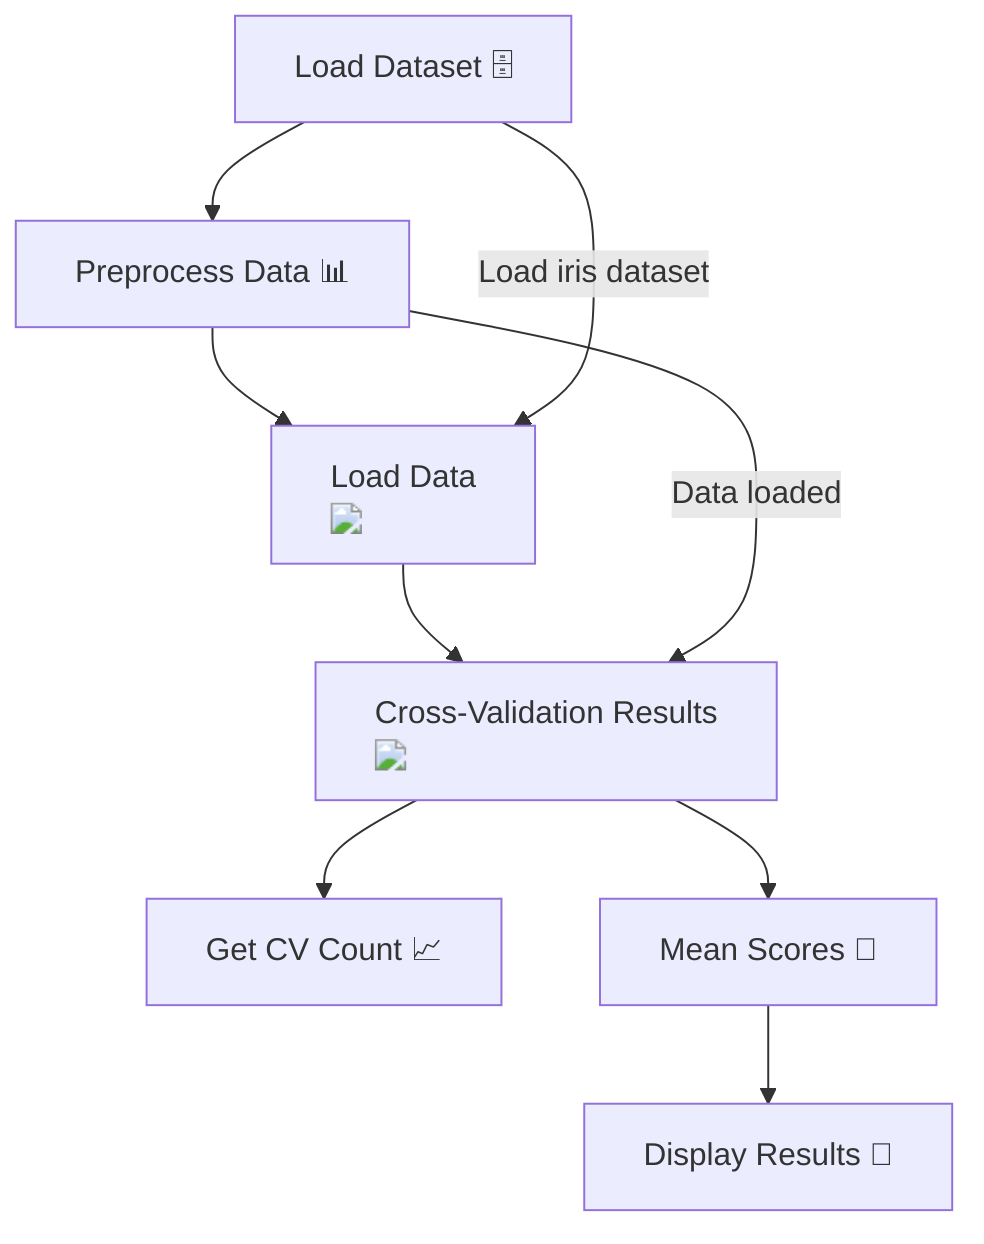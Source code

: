 graph TD;
    A["Load Dataset 🗄️"] --> B["Preprocess Data 📊"];
    B --> C["Train Model 🧠"];
    C --> D["Evaluate Model 📝"];
    D --> E["Get CV Count 📈"];
    D --> F["Mean Scores 🥇"];
    
    A -->|Load iris dataset| C["Load Data<br/> <img src='icons/database.svg' />"];
    B -->|Data loaded| D["Cross-Validation Results<br/> <img src='dummy_plots/lineplot_template.svg' />"];
    F --> G["Display Results 📃"];